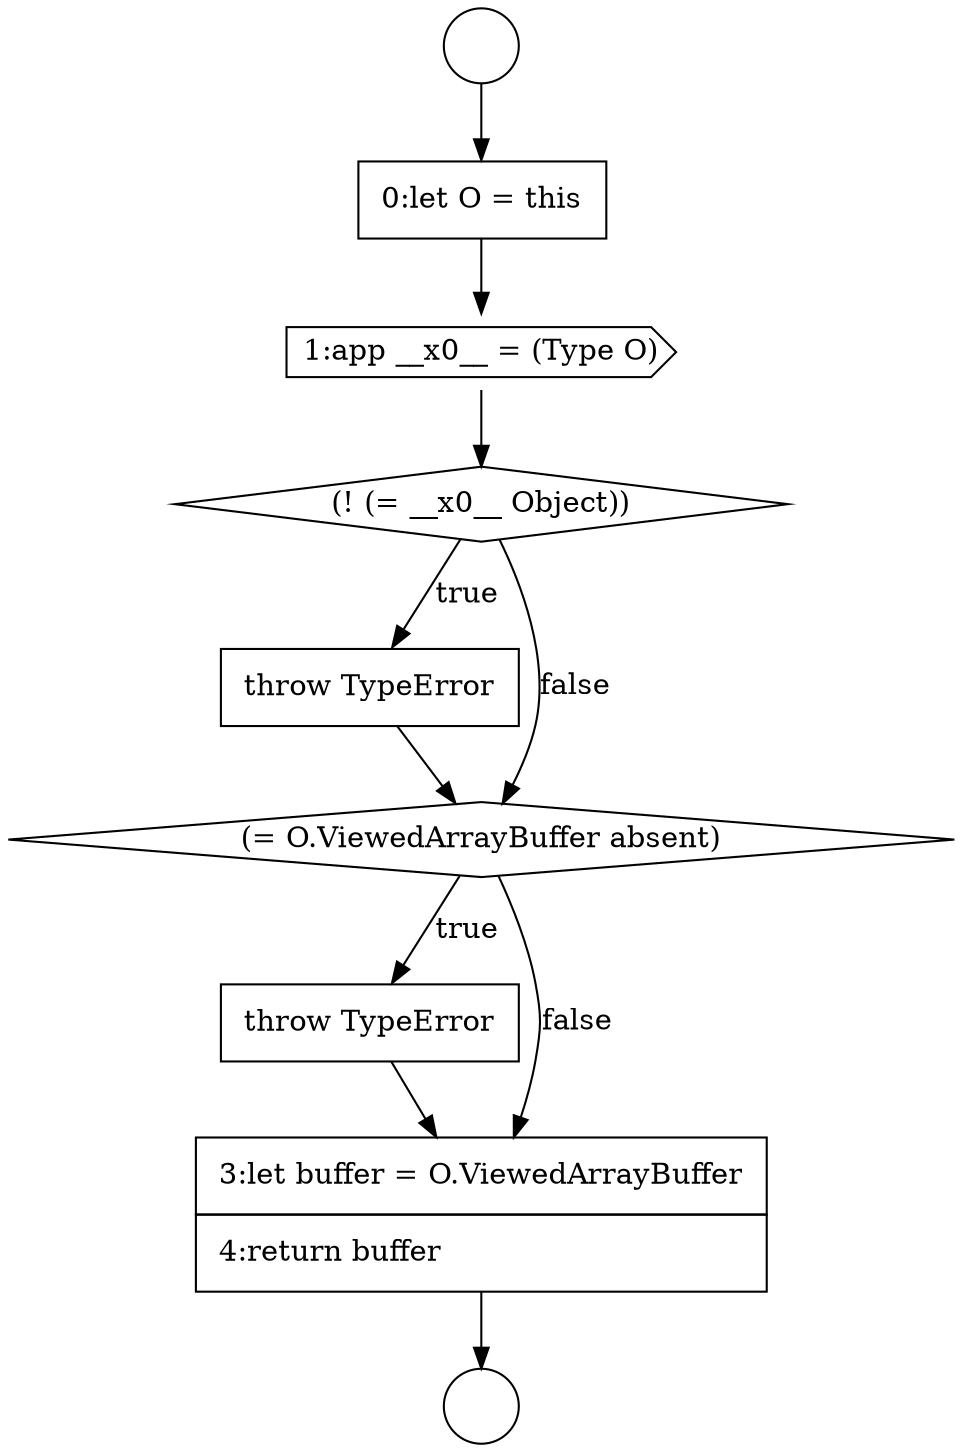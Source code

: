 digraph {
  node15197 [shape=diamond, label=<<font color="black">(! (= __x0__ Object))</font>> color="black" fillcolor="white" style=filled]
  node15200 [shape=none, margin=0, label=<<font color="black">
    <table border="0" cellborder="1" cellspacing="0" cellpadding="10">
      <tr><td align="left">throw TypeError</td></tr>
    </table>
  </font>> color="black" fillcolor="white" style=filled]
  node15195 [shape=none, margin=0, label=<<font color="black">
    <table border="0" cellborder="1" cellspacing="0" cellpadding="10">
      <tr><td align="left">0:let O = this</td></tr>
    </table>
  </font>> color="black" fillcolor="white" style=filled]
  node15196 [shape=cds, label=<<font color="black">1:app __x0__ = (Type O)</font>> color="black" fillcolor="white" style=filled]
  node15198 [shape=none, margin=0, label=<<font color="black">
    <table border="0" cellborder="1" cellspacing="0" cellpadding="10">
      <tr><td align="left">throw TypeError</td></tr>
    </table>
  </font>> color="black" fillcolor="white" style=filled]
  node15193 [shape=circle label=" " color="black" fillcolor="white" style=filled]
  node15199 [shape=diamond, label=<<font color="black">(= O.ViewedArrayBuffer absent)</font>> color="black" fillcolor="white" style=filled]
  node15194 [shape=circle label=" " color="black" fillcolor="white" style=filled]
  node15201 [shape=none, margin=0, label=<<font color="black">
    <table border="0" cellborder="1" cellspacing="0" cellpadding="10">
      <tr><td align="left">3:let buffer = O.ViewedArrayBuffer</td></tr>
      <tr><td align="left">4:return buffer</td></tr>
    </table>
  </font>> color="black" fillcolor="white" style=filled]
  node15196 -> node15197 [ color="black"]
  node15195 -> node15196 [ color="black"]
  node15199 -> node15200 [label=<<font color="black">true</font>> color="black"]
  node15199 -> node15201 [label=<<font color="black">false</font>> color="black"]
  node15198 -> node15199 [ color="black"]
  node15201 -> node15194 [ color="black"]
  node15193 -> node15195 [ color="black"]
  node15197 -> node15198 [label=<<font color="black">true</font>> color="black"]
  node15197 -> node15199 [label=<<font color="black">false</font>> color="black"]
  node15200 -> node15201 [ color="black"]
}
